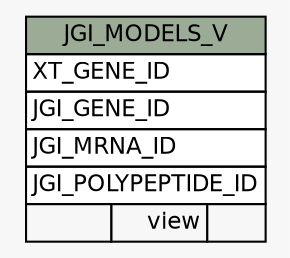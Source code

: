 // dot 2.38.0 on Windows 10 10.0
// SchemaSpy rev Unknown
digraph "JGI_MODELS_V" {
  graph [
    rankdir="RL"
    bgcolor="#f7f7f7"
    nodesep="0.18"
    ranksep="0.46"
    fontname="Helvetica"
    fontsize="11"
  ];
  node [
    fontname="Helvetica"
    fontsize="11"
    shape="plaintext"
  ];
  edge [
    arrowsize="0.8"
  ];
  "JGI_MODELS_V" [
    label=<
    <TABLE BORDER="0" CELLBORDER="1" CELLSPACING="0" BGCOLOR="#ffffff">
      <TR><TD COLSPAN="3" BGCOLOR="#9bab96" ALIGN="CENTER">JGI_MODELS_V</TD></TR>
      <TR><TD PORT="XT_GENE_ID" COLSPAN="3" ALIGN="LEFT">XT_GENE_ID</TD></TR>
      <TR><TD PORT="JGI_GENE_ID" COLSPAN="3" ALIGN="LEFT">JGI_GENE_ID</TD></TR>
      <TR><TD PORT="JGI_MRNA_ID" COLSPAN="3" ALIGN="LEFT">JGI_MRNA_ID</TD></TR>
      <TR><TD PORT="JGI_POLYPEPTIDE_ID" COLSPAN="3" ALIGN="LEFT">JGI_POLYPEPTIDE_ID</TD></TR>
      <TR><TD ALIGN="LEFT" BGCOLOR="#f7f7f7">  </TD><TD ALIGN="RIGHT" BGCOLOR="#f7f7f7">view</TD><TD ALIGN="RIGHT" BGCOLOR="#f7f7f7">  </TD></TR>
    </TABLE>>
    URL="tables/JGI_MODELS_V.html"
    tooltip="JGI_MODELS_V"
  ];
}
